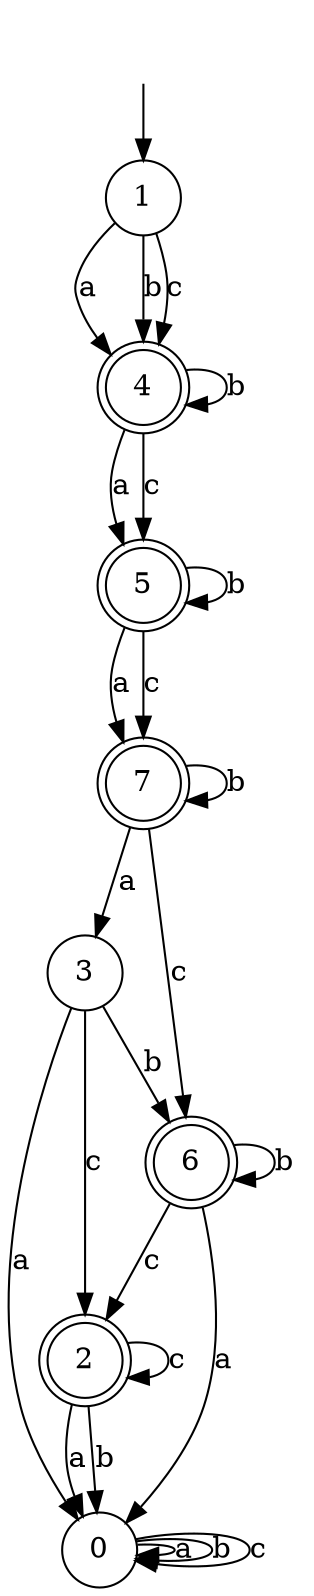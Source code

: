 digraph g {
__start [label=""shape=none]
	1[shape="circle" label="1"]
	0[shape="circle" label="0"]
	2[shape="doublecircle" label="2"]
	3[shape="circle" label="3"]
	4[shape="doublecircle" label="4"]
	5[shape="doublecircle" label="5"]
	6[shape="doublecircle" label="6"]
	7[shape="doublecircle" label="7"]

__start -> 1
	0 -> 0 [label="a"]
	0 -> 0 [label="b"]
	0 -> 0 [label="c"]
	1 -> 4 [label="a"]
	1 -> 4 [label="b"]
	1 -> 4 [label="c"]
	2 -> 0 [label="a"]
	2 -> 0 [label="b"]
	2 -> 2 [label="c"]
	3 -> 0 [label="a"]
	3 -> 6 [label="b"]
	3 -> 2 [label="c"]
	4 -> 5 [label="a"]
	4 -> 4 [label="b"]
	4 -> 5 [label="c"]
	5 -> 7 [label="a"]
	5 -> 5 [label="b"]
	5 -> 7 [label="c"]
	6 -> 0 [label="a"]
	6 -> 6 [label="b"]
	6 -> 2 [label="c"]
	7 -> 3 [label="a"]
	7 -> 7 [label="b"]
	7 -> 6 [label="c"]
}
